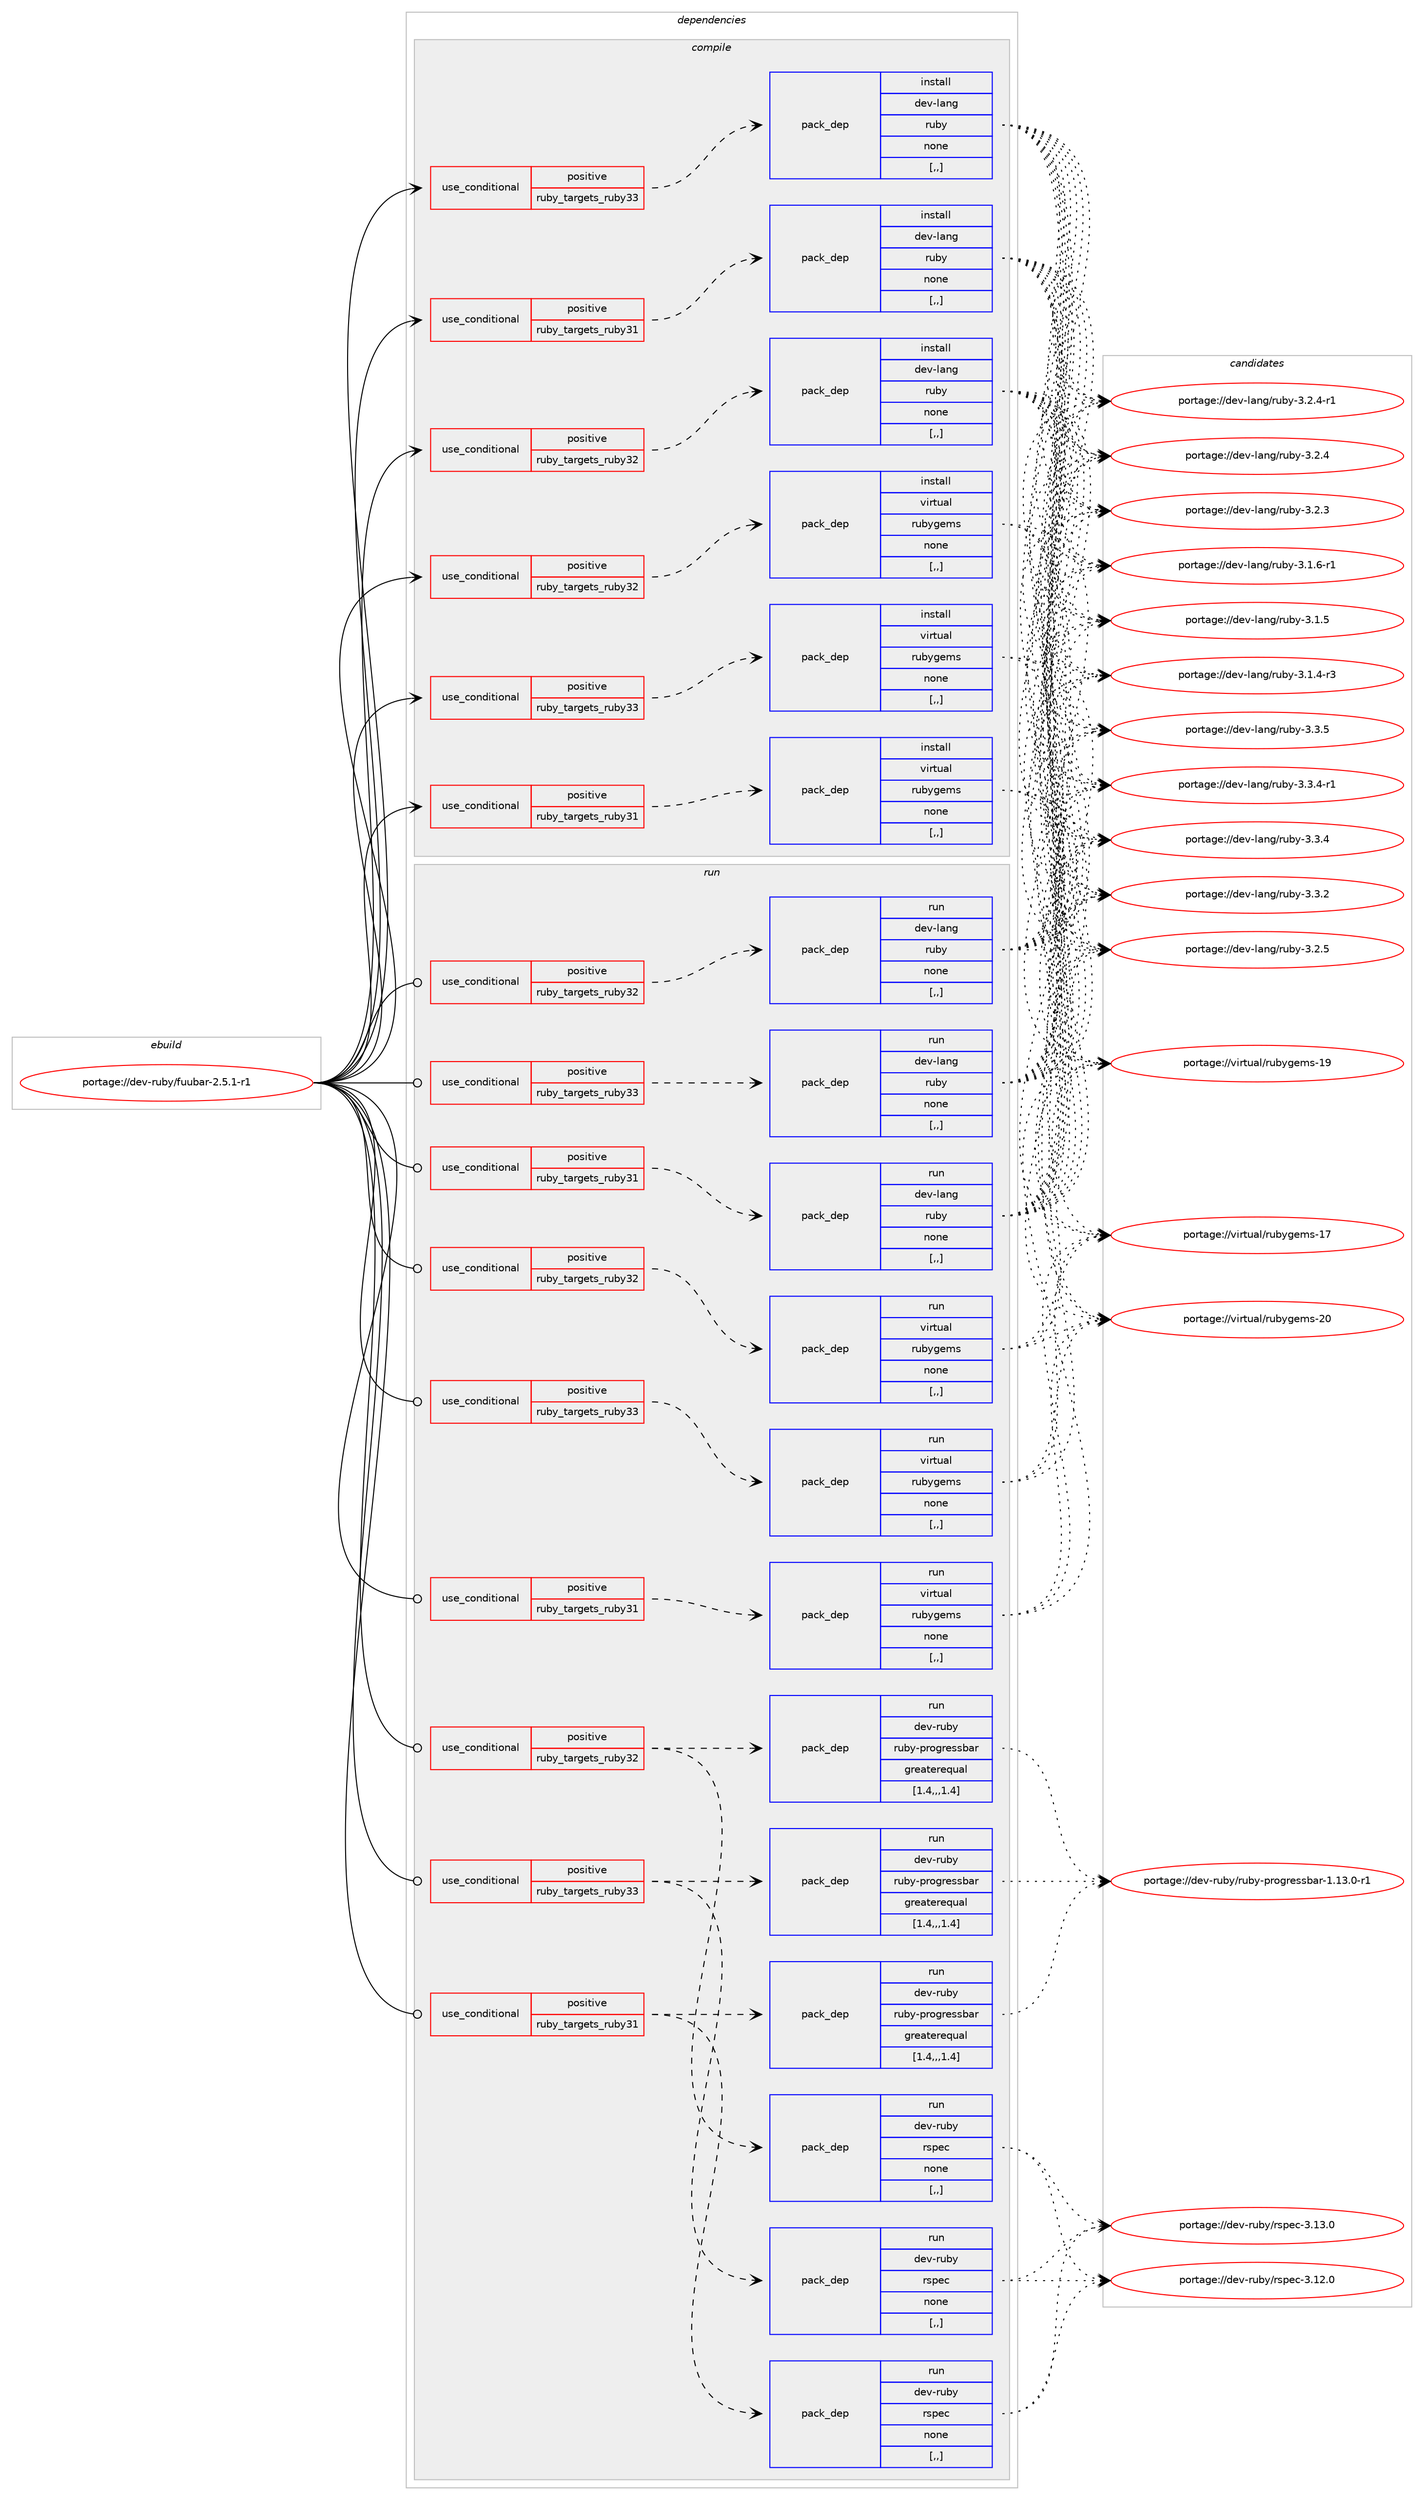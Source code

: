 digraph prolog {

# *************
# Graph options
# *************

newrank=true;
concentrate=true;
compound=true;
graph [rankdir=LR,fontname=Helvetica,fontsize=10,ranksep=1.5];#, ranksep=2.5, nodesep=0.2];
edge  [arrowhead=vee];
node  [fontname=Helvetica,fontsize=10];

# **********
# The ebuild
# **********

subgraph cluster_leftcol {
color=gray;
label=<<i>ebuild</i>>;
id [label="portage://dev-ruby/fuubar-2.5.1-r1", color=red, width=4, href="../dev-ruby/fuubar-2.5.1-r1.svg"];
}

# ****************
# The dependencies
# ****************

subgraph cluster_midcol {
color=gray;
label=<<i>dependencies</i>>;
subgraph cluster_compile {
fillcolor="#eeeeee";
style=filled;
label=<<i>compile</i>>;
subgraph cond179063 {
dependency680524 [label=<<TABLE BORDER="0" CELLBORDER="1" CELLSPACING="0" CELLPADDING="4"><TR><TD ROWSPAN="3" CELLPADDING="10">use_conditional</TD></TR><TR><TD>positive</TD></TR><TR><TD>ruby_targets_ruby31</TD></TR></TABLE>>, shape=none, color=red];
subgraph pack496538 {
dependency680525 [label=<<TABLE BORDER="0" CELLBORDER="1" CELLSPACING="0" CELLPADDING="4" WIDTH="220"><TR><TD ROWSPAN="6" CELLPADDING="30">pack_dep</TD></TR><TR><TD WIDTH="110">install</TD></TR><TR><TD>dev-lang</TD></TR><TR><TD>ruby</TD></TR><TR><TD>none</TD></TR><TR><TD>[,,]</TD></TR></TABLE>>, shape=none, color=blue];
}
dependency680524:e -> dependency680525:w [weight=20,style="dashed",arrowhead="vee"];
}
id:e -> dependency680524:w [weight=20,style="solid",arrowhead="vee"];
subgraph cond179064 {
dependency680526 [label=<<TABLE BORDER="0" CELLBORDER="1" CELLSPACING="0" CELLPADDING="4"><TR><TD ROWSPAN="3" CELLPADDING="10">use_conditional</TD></TR><TR><TD>positive</TD></TR><TR><TD>ruby_targets_ruby31</TD></TR></TABLE>>, shape=none, color=red];
subgraph pack496539 {
dependency680527 [label=<<TABLE BORDER="0" CELLBORDER="1" CELLSPACING="0" CELLPADDING="4" WIDTH="220"><TR><TD ROWSPAN="6" CELLPADDING="30">pack_dep</TD></TR><TR><TD WIDTH="110">install</TD></TR><TR><TD>virtual</TD></TR><TR><TD>rubygems</TD></TR><TR><TD>none</TD></TR><TR><TD>[,,]</TD></TR></TABLE>>, shape=none, color=blue];
}
dependency680526:e -> dependency680527:w [weight=20,style="dashed",arrowhead="vee"];
}
id:e -> dependency680526:w [weight=20,style="solid",arrowhead="vee"];
subgraph cond179065 {
dependency680528 [label=<<TABLE BORDER="0" CELLBORDER="1" CELLSPACING="0" CELLPADDING="4"><TR><TD ROWSPAN="3" CELLPADDING="10">use_conditional</TD></TR><TR><TD>positive</TD></TR><TR><TD>ruby_targets_ruby32</TD></TR></TABLE>>, shape=none, color=red];
subgraph pack496540 {
dependency680529 [label=<<TABLE BORDER="0" CELLBORDER="1" CELLSPACING="0" CELLPADDING="4" WIDTH="220"><TR><TD ROWSPAN="6" CELLPADDING="30">pack_dep</TD></TR><TR><TD WIDTH="110">install</TD></TR><TR><TD>dev-lang</TD></TR><TR><TD>ruby</TD></TR><TR><TD>none</TD></TR><TR><TD>[,,]</TD></TR></TABLE>>, shape=none, color=blue];
}
dependency680528:e -> dependency680529:w [weight=20,style="dashed",arrowhead="vee"];
}
id:e -> dependency680528:w [weight=20,style="solid",arrowhead="vee"];
subgraph cond179066 {
dependency680530 [label=<<TABLE BORDER="0" CELLBORDER="1" CELLSPACING="0" CELLPADDING="4"><TR><TD ROWSPAN="3" CELLPADDING="10">use_conditional</TD></TR><TR><TD>positive</TD></TR><TR><TD>ruby_targets_ruby32</TD></TR></TABLE>>, shape=none, color=red];
subgraph pack496541 {
dependency680531 [label=<<TABLE BORDER="0" CELLBORDER="1" CELLSPACING="0" CELLPADDING="4" WIDTH="220"><TR><TD ROWSPAN="6" CELLPADDING="30">pack_dep</TD></TR><TR><TD WIDTH="110">install</TD></TR><TR><TD>virtual</TD></TR><TR><TD>rubygems</TD></TR><TR><TD>none</TD></TR><TR><TD>[,,]</TD></TR></TABLE>>, shape=none, color=blue];
}
dependency680530:e -> dependency680531:w [weight=20,style="dashed",arrowhead="vee"];
}
id:e -> dependency680530:w [weight=20,style="solid",arrowhead="vee"];
subgraph cond179067 {
dependency680532 [label=<<TABLE BORDER="0" CELLBORDER="1" CELLSPACING="0" CELLPADDING="4"><TR><TD ROWSPAN="3" CELLPADDING="10">use_conditional</TD></TR><TR><TD>positive</TD></TR><TR><TD>ruby_targets_ruby33</TD></TR></TABLE>>, shape=none, color=red];
subgraph pack496542 {
dependency680533 [label=<<TABLE BORDER="0" CELLBORDER="1" CELLSPACING="0" CELLPADDING="4" WIDTH="220"><TR><TD ROWSPAN="6" CELLPADDING="30">pack_dep</TD></TR><TR><TD WIDTH="110">install</TD></TR><TR><TD>dev-lang</TD></TR><TR><TD>ruby</TD></TR><TR><TD>none</TD></TR><TR><TD>[,,]</TD></TR></TABLE>>, shape=none, color=blue];
}
dependency680532:e -> dependency680533:w [weight=20,style="dashed",arrowhead="vee"];
}
id:e -> dependency680532:w [weight=20,style="solid",arrowhead="vee"];
subgraph cond179068 {
dependency680534 [label=<<TABLE BORDER="0" CELLBORDER="1" CELLSPACING="0" CELLPADDING="4"><TR><TD ROWSPAN="3" CELLPADDING="10">use_conditional</TD></TR><TR><TD>positive</TD></TR><TR><TD>ruby_targets_ruby33</TD></TR></TABLE>>, shape=none, color=red];
subgraph pack496543 {
dependency680535 [label=<<TABLE BORDER="0" CELLBORDER="1" CELLSPACING="0" CELLPADDING="4" WIDTH="220"><TR><TD ROWSPAN="6" CELLPADDING="30">pack_dep</TD></TR><TR><TD WIDTH="110">install</TD></TR><TR><TD>virtual</TD></TR><TR><TD>rubygems</TD></TR><TR><TD>none</TD></TR><TR><TD>[,,]</TD></TR></TABLE>>, shape=none, color=blue];
}
dependency680534:e -> dependency680535:w [weight=20,style="dashed",arrowhead="vee"];
}
id:e -> dependency680534:w [weight=20,style="solid",arrowhead="vee"];
}
subgraph cluster_compileandrun {
fillcolor="#eeeeee";
style=filled;
label=<<i>compile and run</i>>;
}
subgraph cluster_run {
fillcolor="#eeeeee";
style=filled;
label=<<i>run</i>>;
subgraph cond179069 {
dependency680536 [label=<<TABLE BORDER="0" CELLBORDER="1" CELLSPACING="0" CELLPADDING="4"><TR><TD ROWSPAN="3" CELLPADDING="10">use_conditional</TD></TR><TR><TD>positive</TD></TR><TR><TD>ruby_targets_ruby31</TD></TR></TABLE>>, shape=none, color=red];
subgraph pack496544 {
dependency680537 [label=<<TABLE BORDER="0" CELLBORDER="1" CELLSPACING="0" CELLPADDING="4" WIDTH="220"><TR><TD ROWSPAN="6" CELLPADDING="30">pack_dep</TD></TR><TR><TD WIDTH="110">run</TD></TR><TR><TD>dev-lang</TD></TR><TR><TD>ruby</TD></TR><TR><TD>none</TD></TR><TR><TD>[,,]</TD></TR></TABLE>>, shape=none, color=blue];
}
dependency680536:e -> dependency680537:w [weight=20,style="dashed",arrowhead="vee"];
}
id:e -> dependency680536:w [weight=20,style="solid",arrowhead="odot"];
subgraph cond179070 {
dependency680538 [label=<<TABLE BORDER="0" CELLBORDER="1" CELLSPACING="0" CELLPADDING="4"><TR><TD ROWSPAN="3" CELLPADDING="10">use_conditional</TD></TR><TR><TD>positive</TD></TR><TR><TD>ruby_targets_ruby31</TD></TR></TABLE>>, shape=none, color=red];
subgraph pack496545 {
dependency680539 [label=<<TABLE BORDER="0" CELLBORDER="1" CELLSPACING="0" CELLPADDING="4" WIDTH="220"><TR><TD ROWSPAN="6" CELLPADDING="30">pack_dep</TD></TR><TR><TD WIDTH="110">run</TD></TR><TR><TD>dev-ruby</TD></TR><TR><TD>rspec</TD></TR><TR><TD>none</TD></TR><TR><TD>[,,]</TD></TR></TABLE>>, shape=none, color=blue];
}
dependency680538:e -> dependency680539:w [weight=20,style="dashed",arrowhead="vee"];
subgraph pack496546 {
dependency680540 [label=<<TABLE BORDER="0" CELLBORDER="1" CELLSPACING="0" CELLPADDING="4" WIDTH="220"><TR><TD ROWSPAN="6" CELLPADDING="30">pack_dep</TD></TR><TR><TD WIDTH="110">run</TD></TR><TR><TD>dev-ruby</TD></TR><TR><TD>ruby-progressbar</TD></TR><TR><TD>greaterequal</TD></TR><TR><TD>[1.4,,,1.4]</TD></TR></TABLE>>, shape=none, color=blue];
}
dependency680538:e -> dependency680540:w [weight=20,style="dashed",arrowhead="vee"];
}
id:e -> dependency680538:w [weight=20,style="solid",arrowhead="odot"];
subgraph cond179071 {
dependency680541 [label=<<TABLE BORDER="0" CELLBORDER="1" CELLSPACING="0" CELLPADDING="4"><TR><TD ROWSPAN="3" CELLPADDING="10">use_conditional</TD></TR><TR><TD>positive</TD></TR><TR><TD>ruby_targets_ruby31</TD></TR></TABLE>>, shape=none, color=red];
subgraph pack496547 {
dependency680542 [label=<<TABLE BORDER="0" CELLBORDER="1" CELLSPACING="0" CELLPADDING="4" WIDTH="220"><TR><TD ROWSPAN="6" CELLPADDING="30">pack_dep</TD></TR><TR><TD WIDTH="110">run</TD></TR><TR><TD>virtual</TD></TR><TR><TD>rubygems</TD></TR><TR><TD>none</TD></TR><TR><TD>[,,]</TD></TR></TABLE>>, shape=none, color=blue];
}
dependency680541:e -> dependency680542:w [weight=20,style="dashed",arrowhead="vee"];
}
id:e -> dependency680541:w [weight=20,style="solid",arrowhead="odot"];
subgraph cond179072 {
dependency680543 [label=<<TABLE BORDER="0" CELLBORDER="1" CELLSPACING="0" CELLPADDING="4"><TR><TD ROWSPAN="3" CELLPADDING="10">use_conditional</TD></TR><TR><TD>positive</TD></TR><TR><TD>ruby_targets_ruby32</TD></TR></TABLE>>, shape=none, color=red];
subgraph pack496548 {
dependency680544 [label=<<TABLE BORDER="0" CELLBORDER="1" CELLSPACING="0" CELLPADDING="4" WIDTH="220"><TR><TD ROWSPAN="6" CELLPADDING="30">pack_dep</TD></TR><TR><TD WIDTH="110">run</TD></TR><TR><TD>dev-lang</TD></TR><TR><TD>ruby</TD></TR><TR><TD>none</TD></TR><TR><TD>[,,]</TD></TR></TABLE>>, shape=none, color=blue];
}
dependency680543:e -> dependency680544:w [weight=20,style="dashed",arrowhead="vee"];
}
id:e -> dependency680543:w [weight=20,style="solid",arrowhead="odot"];
subgraph cond179073 {
dependency680545 [label=<<TABLE BORDER="0" CELLBORDER="1" CELLSPACING="0" CELLPADDING="4"><TR><TD ROWSPAN="3" CELLPADDING="10">use_conditional</TD></TR><TR><TD>positive</TD></TR><TR><TD>ruby_targets_ruby32</TD></TR></TABLE>>, shape=none, color=red];
subgraph pack496549 {
dependency680546 [label=<<TABLE BORDER="0" CELLBORDER="1" CELLSPACING="0" CELLPADDING="4" WIDTH="220"><TR><TD ROWSPAN="6" CELLPADDING="30">pack_dep</TD></TR><TR><TD WIDTH="110">run</TD></TR><TR><TD>dev-ruby</TD></TR><TR><TD>rspec</TD></TR><TR><TD>none</TD></TR><TR><TD>[,,]</TD></TR></TABLE>>, shape=none, color=blue];
}
dependency680545:e -> dependency680546:w [weight=20,style="dashed",arrowhead="vee"];
subgraph pack496550 {
dependency680547 [label=<<TABLE BORDER="0" CELLBORDER="1" CELLSPACING="0" CELLPADDING="4" WIDTH="220"><TR><TD ROWSPAN="6" CELLPADDING="30">pack_dep</TD></TR><TR><TD WIDTH="110">run</TD></TR><TR><TD>dev-ruby</TD></TR><TR><TD>ruby-progressbar</TD></TR><TR><TD>greaterequal</TD></TR><TR><TD>[1.4,,,1.4]</TD></TR></TABLE>>, shape=none, color=blue];
}
dependency680545:e -> dependency680547:w [weight=20,style="dashed",arrowhead="vee"];
}
id:e -> dependency680545:w [weight=20,style="solid",arrowhead="odot"];
subgraph cond179074 {
dependency680548 [label=<<TABLE BORDER="0" CELLBORDER="1" CELLSPACING="0" CELLPADDING="4"><TR><TD ROWSPAN="3" CELLPADDING="10">use_conditional</TD></TR><TR><TD>positive</TD></TR><TR><TD>ruby_targets_ruby32</TD></TR></TABLE>>, shape=none, color=red];
subgraph pack496551 {
dependency680549 [label=<<TABLE BORDER="0" CELLBORDER="1" CELLSPACING="0" CELLPADDING="4" WIDTH="220"><TR><TD ROWSPAN="6" CELLPADDING="30">pack_dep</TD></TR><TR><TD WIDTH="110">run</TD></TR><TR><TD>virtual</TD></TR><TR><TD>rubygems</TD></TR><TR><TD>none</TD></TR><TR><TD>[,,]</TD></TR></TABLE>>, shape=none, color=blue];
}
dependency680548:e -> dependency680549:w [weight=20,style="dashed",arrowhead="vee"];
}
id:e -> dependency680548:w [weight=20,style="solid",arrowhead="odot"];
subgraph cond179075 {
dependency680550 [label=<<TABLE BORDER="0" CELLBORDER="1" CELLSPACING="0" CELLPADDING="4"><TR><TD ROWSPAN="3" CELLPADDING="10">use_conditional</TD></TR><TR><TD>positive</TD></TR><TR><TD>ruby_targets_ruby33</TD></TR></TABLE>>, shape=none, color=red];
subgraph pack496552 {
dependency680551 [label=<<TABLE BORDER="0" CELLBORDER="1" CELLSPACING="0" CELLPADDING="4" WIDTH="220"><TR><TD ROWSPAN="6" CELLPADDING="30">pack_dep</TD></TR><TR><TD WIDTH="110">run</TD></TR><TR><TD>dev-lang</TD></TR><TR><TD>ruby</TD></TR><TR><TD>none</TD></TR><TR><TD>[,,]</TD></TR></TABLE>>, shape=none, color=blue];
}
dependency680550:e -> dependency680551:w [weight=20,style="dashed",arrowhead="vee"];
}
id:e -> dependency680550:w [weight=20,style="solid",arrowhead="odot"];
subgraph cond179076 {
dependency680552 [label=<<TABLE BORDER="0" CELLBORDER="1" CELLSPACING="0" CELLPADDING="4"><TR><TD ROWSPAN="3" CELLPADDING="10">use_conditional</TD></TR><TR><TD>positive</TD></TR><TR><TD>ruby_targets_ruby33</TD></TR></TABLE>>, shape=none, color=red];
subgraph pack496553 {
dependency680553 [label=<<TABLE BORDER="0" CELLBORDER="1" CELLSPACING="0" CELLPADDING="4" WIDTH="220"><TR><TD ROWSPAN="6" CELLPADDING="30">pack_dep</TD></TR><TR><TD WIDTH="110">run</TD></TR><TR><TD>dev-ruby</TD></TR><TR><TD>rspec</TD></TR><TR><TD>none</TD></TR><TR><TD>[,,]</TD></TR></TABLE>>, shape=none, color=blue];
}
dependency680552:e -> dependency680553:w [weight=20,style="dashed",arrowhead="vee"];
subgraph pack496554 {
dependency680554 [label=<<TABLE BORDER="0" CELLBORDER="1" CELLSPACING="0" CELLPADDING="4" WIDTH="220"><TR><TD ROWSPAN="6" CELLPADDING="30">pack_dep</TD></TR><TR><TD WIDTH="110">run</TD></TR><TR><TD>dev-ruby</TD></TR><TR><TD>ruby-progressbar</TD></TR><TR><TD>greaterequal</TD></TR><TR><TD>[1.4,,,1.4]</TD></TR></TABLE>>, shape=none, color=blue];
}
dependency680552:e -> dependency680554:w [weight=20,style="dashed",arrowhead="vee"];
}
id:e -> dependency680552:w [weight=20,style="solid",arrowhead="odot"];
subgraph cond179077 {
dependency680555 [label=<<TABLE BORDER="0" CELLBORDER="1" CELLSPACING="0" CELLPADDING="4"><TR><TD ROWSPAN="3" CELLPADDING="10">use_conditional</TD></TR><TR><TD>positive</TD></TR><TR><TD>ruby_targets_ruby33</TD></TR></TABLE>>, shape=none, color=red];
subgraph pack496555 {
dependency680556 [label=<<TABLE BORDER="0" CELLBORDER="1" CELLSPACING="0" CELLPADDING="4" WIDTH="220"><TR><TD ROWSPAN="6" CELLPADDING="30">pack_dep</TD></TR><TR><TD WIDTH="110">run</TD></TR><TR><TD>virtual</TD></TR><TR><TD>rubygems</TD></TR><TR><TD>none</TD></TR><TR><TD>[,,]</TD></TR></TABLE>>, shape=none, color=blue];
}
dependency680555:e -> dependency680556:w [weight=20,style="dashed",arrowhead="vee"];
}
id:e -> dependency680555:w [weight=20,style="solid",arrowhead="odot"];
}
}

# **************
# The candidates
# **************

subgraph cluster_choices {
rank=same;
color=gray;
label=<<i>candidates</i>>;

subgraph choice496538 {
color=black;
nodesep=1;
choice10010111845108971101034711411798121455146514653 [label="portage://dev-lang/ruby-3.3.5", color=red, width=4,href="../dev-lang/ruby-3.3.5.svg"];
choice100101118451089711010347114117981214551465146524511449 [label="portage://dev-lang/ruby-3.3.4-r1", color=red, width=4,href="../dev-lang/ruby-3.3.4-r1.svg"];
choice10010111845108971101034711411798121455146514652 [label="portage://dev-lang/ruby-3.3.4", color=red, width=4,href="../dev-lang/ruby-3.3.4.svg"];
choice10010111845108971101034711411798121455146514650 [label="portage://dev-lang/ruby-3.3.2", color=red, width=4,href="../dev-lang/ruby-3.3.2.svg"];
choice10010111845108971101034711411798121455146504653 [label="portage://dev-lang/ruby-3.2.5", color=red, width=4,href="../dev-lang/ruby-3.2.5.svg"];
choice100101118451089711010347114117981214551465046524511449 [label="portage://dev-lang/ruby-3.2.4-r1", color=red, width=4,href="../dev-lang/ruby-3.2.4-r1.svg"];
choice10010111845108971101034711411798121455146504652 [label="portage://dev-lang/ruby-3.2.4", color=red, width=4,href="../dev-lang/ruby-3.2.4.svg"];
choice10010111845108971101034711411798121455146504651 [label="portage://dev-lang/ruby-3.2.3", color=red, width=4,href="../dev-lang/ruby-3.2.3.svg"];
choice100101118451089711010347114117981214551464946544511449 [label="portage://dev-lang/ruby-3.1.6-r1", color=red, width=4,href="../dev-lang/ruby-3.1.6-r1.svg"];
choice10010111845108971101034711411798121455146494653 [label="portage://dev-lang/ruby-3.1.5", color=red, width=4,href="../dev-lang/ruby-3.1.5.svg"];
choice100101118451089711010347114117981214551464946524511451 [label="portage://dev-lang/ruby-3.1.4-r3", color=red, width=4,href="../dev-lang/ruby-3.1.4-r3.svg"];
dependency680525:e -> choice10010111845108971101034711411798121455146514653:w [style=dotted,weight="100"];
dependency680525:e -> choice100101118451089711010347114117981214551465146524511449:w [style=dotted,weight="100"];
dependency680525:e -> choice10010111845108971101034711411798121455146514652:w [style=dotted,weight="100"];
dependency680525:e -> choice10010111845108971101034711411798121455146514650:w [style=dotted,weight="100"];
dependency680525:e -> choice10010111845108971101034711411798121455146504653:w [style=dotted,weight="100"];
dependency680525:e -> choice100101118451089711010347114117981214551465046524511449:w [style=dotted,weight="100"];
dependency680525:e -> choice10010111845108971101034711411798121455146504652:w [style=dotted,weight="100"];
dependency680525:e -> choice10010111845108971101034711411798121455146504651:w [style=dotted,weight="100"];
dependency680525:e -> choice100101118451089711010347114117981214551464946544511449:w [style=dotted,weight="100"];
dependency680525:e -> choice10010111845108971101034711411798121455146494653:w [style=dotted,weight="100"];
dependency680525:e -> choice100101118451089711010347114117981214551464946524511451:w [style=dotted,weight="100"];
}
subgraph choice496539 {
color=black;
nodesep=1;
choice118105114116117971084711411798121103101109115455048 [label="portage://virtual/rubygems-20", color=red, width=4,href="../virtual/rubygems-20.svg"];
choice118105114116117971084711411798121103101109115454957 [label="portage://virtual/rubygems-19", color=red, width=4,href="../virtual/rubygems-19.svg"];
choice118105114116117971084711411798121103101109115454955 [label="portage://virtual/rubygems-17", color=red, width=4,href="../virtual/rubygems-17.svg"];
dependency680527:e -> choice118105114116117971084711411798121103101109115455048:w [style=dotted,weight="100"];
dependency680527:e -> choice118105114116117971084711411798121103101109115454957:w [style=dotted,weight="100"];
dependency680527:e -> choice118105114116117971084711411798121103101109115454955:w [style=dotted,weight="100"];
}
subgraph choice496540 {
color=black;
nodesep=1;
choice10010111845108971101034711411798121455146514653 [label="portage://dev-lang/ruby-3.3.5", color=red, width=4,href="../dev-lang/ruby-3.3.5.svg"];
choice100101118451089711010347114117981214551465146524511449 [label="portage://dev-lang/ruby-3.3.4-r1", color=red, width=4,href="../dev-lang/ruby-3.3.4-r1.svg"];
choice10010111845108971101034711411798121455146514652 [label="portage://dev-lang/ruby-3.3.4", color=red, width=4,href="../dev-lang/ruby-3.3.4.svg"];
choice10010111845108971101034711411798121455146514650 [label="portage://dev-lang/ruby-3.3.2", color=red, width=4,href="../dev-lang/ruby-3.3.2.svg"];
choice10010111845108971101034711411798121455146504653 [label="portage://dev-lang/ruby-3.2.5", color=red, width=4,href="../dev-lang/ruby-3.2.5.svg"];
choice100101118451089711010347114117981214551465046524511449 [label="portage://dev-lang/ruby-3.2.4-r1", color=red, width=4,href="../dev-lang/ruby-3.2.4-r1.svg"];
choice10010111845108971101034711411798121455146504652 [label="portage://dev-lang/ruby-3.2.4", color=red, width=4,href="../dev-lang/ruby-3.2.4.svg"];
choice10010111845108971101034711411798121455146504651 [label="portage://dev-lang/ruby-3.2.3", color=red, width=4,href="../dev-lang/ruby-3.2.3.svg"];
choice100101118451089711010347114117981214551464946544511449 [label="portage://dev-lang/ruby-3.1.6-r1", color=red, width=4,href="../dev-lang/ruby-3.1.6-r1.svg"];
choice10010111845108971101034711411798121455146494653 [label="portage://dev-lang/ruby-3.1.5", color=red, width=4,href="../dev-lang/ruby-3.1.5.svg"];
choice100101118451089711010347114117981214551464946524511451 [label="portage://dev-lang/ruby-3.1.4-r3", color=red, width=4,href="../dev-lang/ruby-3.1.4-r3.svg"];
dependency680529:e -> choice10010111845108971101034711411798121455146514653:w [style=dotted,weight="100"];
dependency680529:e -> choice100101118451089711010347114117981214551465146524511449:w [style=dotted,weight="100"];
dependency680529:e -> choice10010111845108971101034711411798121455146514652:w [style=dotted,weight="100"];
dependency680529:e -> choice10010111845108971101034711411798121455146514650:w [style=dotted,weight="100"];
dependency680529:e -> choice10010111845108971101034711411798121455146504653:w [style=dotted,weight="100"];
dependency680529:e -> choice100101118451089711010347114117981214551465046524511449:w [style=dotted,weight="100"];
dependency680529:e -> choice10010111845108971101034711411798121455146504652:w [style=dotted,weight="100"];
dependency680529:e -> choice10010111845108971101034711411798121455146504651:w [style=dotted,weight="100"];
dependency680529:e -> choice100101118451089711010347114117981214551464946544511449:w [style=dotted,weight="100"];
dependency680529:e -> choice10010111845108971101034711411798121455146494653:w [style=dotted,weight="100"];
dependency680529:e -> choice100101118451089711010347114117981214551464946524511451:w [style=dotted,weight="100"];
}
subgraph choice496541 {
color=black;
nodesep=1;
choice118105114116117971084711411798121103101109115455048 [label="portage://virtual/rubygems-20", color=red, width=4,href="../virtual/rubygems-20.svg"];
choice118105114116117971084711411798121103101109115454957 [label="portage://virtual/rubygems-19", color=red, width=4,href="../virtual/rubygems-19.svg"];
choice118105114116117971084711411798121103101109115454955 [label="portage://virtual/rubygems-17", color=red, width=4,href="../virtual/rubygems-17.svg"];
dependency680531:e -> choice118105114116117971084711411798121103101109115455048:w [style=dotted,weight="100"];
dependency680531:e -> choice118105114116117971084711411798121103101109115454957:w [style=dotted,weight="100"];
dependency680531:e -> choice118105114116117971084711411798121103101109115454955:w [style=dotted,weight="100"];
}
subgraph choice496542 {
color=black;
nodesep=1;
choice10010111845108971101034711411798121455146514653 [label="portage://dev-lang/ruby-3.3.5", color=red, width=4,href="../dev-lang/ruby-3.3.5.svg"];
choice100101118451089711010347114117981214551465146524511449 [label="portage://dev-lang/ruby-3.3.4-r1", color=red, width=4,href="../dev-lang/ruby-3.3.4-r1.svg"];
choice10010111845108971101034711411798121455146514652 [label="portage://dev-lang/ruby-3.3.4", color=red, width=4,href="../dev-lang/ruby-3.3.4.svg"];
choice10010111845108971101034711411798121455146514650 [label="portage://dev-lang/ruby-3.3.2", color=red, width=4,href="../dev-lang/ruby-3.3.2.svg"];
choice10010111845108971101034711411798121455146504653 [label="portage://dev-lang/ruby-3.2.5", color=red, width=4,href="../dev-lang/ruby-3.2.5.svg"];
choice100101118451089711010347114117981214551465046524511449 [label="portage://dev-lang/ruby-3.2.4-r1", color=red, width=4,href="../dev-lang/ruby-3.2.4-r1.svg"];
choice10010111845108971101034711411798121455146504652 [label="portage://dev-lang/ruby-3.2.4", color=red, width=4,href="../dev-lang/ruby-3.2.4.svg"];
choice10010111845108971101034711411798121455146504651 [label="portage://dev-lang/ruby-3.2.3", color=red, width=4,href="../dev-lang/ruby-3.2.3.svg"];
choice100101118451089711010347114117981214551464946544511449 [label="portage://dev-lang/ruby-3.1.6-r1", color=red, width=4,href="../dev-lang/ruby-3.1.6-r1.svg"];
choice10010111845108971101034711411798121455146494653 [label="portage://dev-lang/ruby-3.1.5", color=red, width=4,href="../dev-lang/ruby-3.1.5.svg"];
choice100101118451089711010347114117981214551464946524511451 [label="portage://dev-lang/ruby-3.1.4-r3", color=red, width=4,href="../dev-lang/ruby-3.1.4-r3.svg"];
dependency680533:e -> choice10010111845108971101034711411798121455146514653:w [style=dotted,weight="100"];
dependency680533:e -> choice100101118451089711010347114117981214551465146524511449:w [style=dotted,weight="100"];
dependency680533:e -> choice10010111845108971101034711411798121455146514652:w [style=dotted,weight="100"];
dependency680533:e -> choice10010111845108971101034711411798121455146514650:w [style=dotted,weight="100"];
dependency680533:e -> choice10010111845108971101034711411798121455146504653:w [style=dotted,weight="100"];
dependency680533:e -> choice100101118451089711010347114117981214551465046524511449:w [style=dotted,weight="100"];
dependency680533:e -> choice10010111845108971101034711411798121455146504652:w [style=dotted,weight="100"];
dependency680533:e -> choice10010111845108971101034711411798121455146504651:w [style=dotted,weight="100"];
dependency680533:e -> choice100101118451089711010347114117981214551464946544511449:w [style=dotted,weight="100"];
dependency680533:e -> choice10010111845108971101034711411798121455146494653:w [style=dotted,weight="100"];
dependency680533:e -> choice100101118451089711010347114117981214551464946524511451:w [style=dotted,weight="100"];
}
subgraph choice496543 {
color=black;
nodesep=1;
choice118105114116117971084711411798121103101109115455048 [label="portage://virtual/rubygems-20", color=red, width=4,href="../virtual/rubygems-20.svg"];
choice118105114116117971084711411798121103101109115454957 [label="portage://virtual/rubygems-19", color=red, width=4,href="../virtual/rubygems-19.svg"];
choice118105114116117971084711411798121103101109115454955 [label="portage://virtual/rubygems-17", color=red, width=4,href="../virtual/rubygems-17.svg"];
dependency680535:e -> choice118105114116117971084711411798121103101109115455048:w [style=dotted,weight="100"];
dependency680535:e -> choice118105114116117971084711411798121103101109115454957:w [style=dotted,weight="100"];
dependency680535:e -> choice118105114116117971084711411798121103101109115454955:w [style=dotted,weight="100"];
}
subgraph choice496544 {
color=black;
nodesep=1;
choice10010111845108971101034711411798121455146514653 [label="portage://dev-lang/ruby-3.3.5", color=red, width=4,href="../dev-lang/ruby-3.3.5.svg"];
choice100101118451089711010347114117981214551465146524511449 [label="portage://dev-lang/ruby-3.3.4-r1", color=red, width=4,href="../dev-lang/ruby-3.3.4-r1.svg"];
choice10010111845108971101034711411798121455146514652 [label="portage://dev-lang/ruby-3.3.4", color=red, width=4,href="../dev-lang/ruby-3.3.4.svg"];
choice10010111845108971101034711411798121455146514650 [label="portage://dev-lang/ruby-3.3.2", color=red, width=4,href="../dev-lang/ruby-3.3.2.svg"];
choice10010111845108971101034711411798121455146504653 [label="portage://dev-lang/ruby-3.2.5", color=red, width=4,href="../dev-lang/ruby-3.2.5.svg"];
choice100101118451089711010347114117981214551465046524511449 [label="portage://dev-lang/ruby-3.2.4-r1", color=red, width=4,href="../dev-lang/ruby-3.2.4-r1.svg"];
choice10010111845108971101034711411798121455146504652 [label="portage://dev-lang/ruby-3.2.4", color=red, width=4,href="../dev-lang/ruby-3.2.4.svg"];
choice10010111845108971101034711411798121455146504651 [label="portage://dev-lang/ruby-3.2.3", color=red, width=4,href="../dev-lang/ruby-3.2.3.svg"];
choice100101118451089711010347114117981214551464946544511449 [label="portage://dev-lang/ruby-3.1.6-r1", color=red, width=4,href="../dev-lang/ruby-3.1.6-r1.svg"];
choice10010111845108971101034711411798121455146494653 [label="portage://dev-lang/ruby-3.1.5", color=red, width=4,href="../dev-lang/ruby-3.1.5.svg"];
choice100101118451089711010347114117981214551464946524511451 [label="portage://dev-lang/ruby-3.1.4-r3", color=red, width=4,href="../dev-lang/ruby-3.1.4-r3.svg"];
dependency680537:e -> choice10010111845108971101034711411798121455146514653:w [style=dotted,weight="100"];
dependency680537:e -> choice100101118451089711010347114117981214551465146524511449:w [style=dotted,weight="100"];
dependency680537:e -> choice10010111845108971101034711411798121455146514652:w [style=dotted,weight="100"];
dependency680537:e -> choice10010111845108971101034711411798121455146514650:w [style=dotted,weight="100"];
dependency680537:e -> choice10010111845108971101034711411798121455146504653:w [style=dotted,weight="100"];
dependency680537:e -> choice100101118451089711010347114117981214551465046524511449:w [style=dotted,weight="100"];
dependency680537:e -> choice10010111845108971101034711411798121455146504652:w [style=dotted,weight="100"];
dependency680537:e -> choice10010111845108971101034711411798121455146504651:w [style=dotted,weight="100"];
dependency680537:e -> choice100101118451089711010347114117981214551464946544511449:w [style=dotted,weight="100"];
dependency680537:e -> choice10010111845108971101034711411798121455146494653:w [style=dotted,weight="100"];
dependency680537:e -> choice100101118451089711010347114117981214551464946524511451:w [style=dotted,weight="100"];
}
subgraph choice496545 {
color=black;
nodesep=1;
choice1001011184511411798121471141151121019945514649514648 [label="portage://dev-ruby/rspec-3.13.0", color=red, width=4,href="../dev-ruby/rspec-3.13.0.svg"];
choice1001011184511411798121471141151121019945514649504648 [label="portage://dev-ruby/rspec-3.12.0", color=red, width=4,href="../dev-ruby/rspec-3.12.0.svg"];
dependency680539:e -> choice1001011184511411798121471141151121019945514649514648:w [style=dotted,weight="100"];
dependency680539:e -> choice1001011184511411798121471141151121019945514649504648:w [style=dotted,weight="100"];
}
subgraph choice496546 {
color=black;
nodesep=1;
choice10010111845114117981214711411798121451121141111031141011151159897114454946495146484511449 [label="portage://dev-ruby/ruby-progressbar-1.13.0-r1", color=red, width=4,href="../dev-ruby/ruby-progressbar-1.13.0-r1.svg"];
dependency680540:e -> choice10010111845114117981214711411798121451121141111031141011151159897114454946495146484511449:w [style=dotted,weight="100"];
}
subgraph choice496547 {
color=black;
nodesep=1;
choice118105114116117971084711411798121103101109115455048 [label="portage://virtual/rubygems-20", color=red, width=4,href="../virtual/rubygems-20.svg"];
choice118105114116117971084711411798121103101109115454957 [label="portage://virtual/rubygems-19", color=red, width=4,href="../virtual/rubygems-19.svg"];
choice118105114116117971084711411798121103101109115454955 [label="portage://virtual/rubygems-17", color=red, width=4,href="../virtual/rubygems-17.svg"];
dependency680542:e -> choice118105114116117971084711411798121103101109115455048:w [style=dotted,weight="100"];
dependency680542:e -> choice118105114116117971084711411798121103101109115454957:w [style=dotted,weight="100"];
dependency680542:e -> choice118105114116117971084711411798121103101109115454955:w [style=dotted,weight="100"];
}
subgraph choice496548 {
color=black;
nodesep=1;
choice10010111845108971101034711411798121455146514653 [label="portage://dev-lang/ruby-3.3.5", color=red, width=4,href="../dev-lang/ruby-3.3.5.svg"];
choice100101118451089711010347114117981214551465146524511449 [label="portage://dev-lang/ruby-3.3.4-r1", color=red, width=4,href="../dev-lang/ruby-3.3.4-r1.svg"];
choice10010111845108971101034711411798121455146514652 [label="portage://dev-lang/ruby-3.3.4", color=red, width=4,href="../dev-lang/ruby-3.3.4.svg"];
choice10010111845108971101034711411798121455146514650 [label="portage://dev-lang/ruby-3.3.2", color=red, width=4,href="../dev-lang/ruby-3.3.2.svg"];
choice10010111845108971101034711411798121455146504653 [label="portage://dev-lang/ruby-3.2.5", color=red, width=4,href="../dev-lang/ruby-3.2.5.svg"];
choice100101118451089711010347114117981214551465046524511449 [label="portage://dev-lang/ruby-3.2.4-r1", color=red, width=4,href="../dev-lang/ruby-3.2.4-r1.svg"];
choice10010111845108971101034711411798121455146504652 [label="portage://dev-lang/ruby-3.2.4", color=red, width=4,href="../dev-lang/ruby-3.2.4.svg"];
choice10010111845108971101034711411798121455146504651 [label="portage://dev-lang/ruby-3.2.3", color=red, width=4,href="../dev-lang/ruby-3.2.3.svg"];
choice100101118451089711010347114117981214551464946544511449 [label="portage://dev-lang/ruby-3.1.6-r1", color=red, width=4,href="../dev-lang/ruby-3.1.6-r1.svg"];
choice10010111845108971101034711411798121455146494653 [label="portage://dev-lang/ruby-3.1.5", color=red, width=4,href="../dev-lang/ruby-3.1.5.svg"];
choice100101118451089711010347114117981214551464946524511451 [label="portage://dev-lang/ruby-3.1.4-r3", color=red, width=4,href="../dev-lang/ruby-3.1.4-r3.svg"];
dependency680544:e -> choice10010111845108971101034711411798121455146514653:w [style=dotted,weight="100"];
dependency680544:e -> choice100101118451089711010347114117981214551465146524511449:w [style=dotted,weight="100"];
dependency680544:e -> choice10010111845108971101034711411798121455146514652:w [style=dotted,weight="100"];
dependency680544:e -> choice10010111845108971101034711411798121455146514650:w [style=dotted,weight="100"];
dependency680544:e -> choice10010111845108971101034711411798121455146504653:w [style=dotted,weight="100"];
dependency680544:e -> choice100101118451089711010347114117981214551465046524511449:w [style=dotted,weight="100"];
dependency680544:e -> choice10010111845108971101034711411798121455146504652:w [style=dotted,weight="100"];
dependency680544:e -> choice10010111845108971101034711411798121455146504651:w [style=dotted,weight="100"];
dependency680544:e -> choice100101118451089711010347114117981214551464946544511449:w [style=dotted,weight="100"];
dependency680544:e -> choice10010111845108971101034711411798121455146494653:w [style=dotted,weight="100"];
dependency680544:e -> choice100101118451089711010347114117981214551464946524511451:w [style=dotted,weight="100"];
}
subgraph choice496549 {
color=black;
nodesep=1;
choice1001011184511411798121471141151121019945514649514648 [label="portage://dev-ruby/rspec-3.13.0", color=red, width=4,href="../dev-ruby/rspec-3.13.0.svg"];
choice1001011184511411798121471141151121019945514649504648 [label="portage://dev-ruby/rspec-3.12.0", color=red, width=4,href="../dev-ruby/rspec-3.12.0.svg"];
dependency680546:e -> choice1001011184511411798121471141151121019945514649514648:w [style=dotted,weight="100"];
dependency680546:e -> choice1001011184511411798121471141151121019945514649504648:w [style=dotted,weight="100"];
}
subgraph choice496550 {
color=black;
nodesep=1;
choice10010111845114117981214711411798121451121141111031141011151159897114454946495146484511449 [label="portage://dev-ruby/ruby-progressbar-1.13.0-r1", color=red, width=4,href="../dev-ruby/ruby-progressbar-1.13.0-r1.svg"];
dependency680547:e -> choice10010111845114117981214711411798121451121141111031141011151159897114454946495146484511449:w [style=dotted,weight="100"];
}
subgraph choice496551 {
color=black;
nodesep=1;
choice118105114116117971084711411798121103101109115455048 [label="portage://virtual/rubygems-20", color=red, width=4,href="../virtual/rubygems-20.svg"];
choice118105114116117971084711411798121103101109115454957 [label="portage://virtual/rubygems-19", color=red, width=4,href="../virtual/rubygems-19.svg"];
choice118105114116117971084711411798121103101109115454955 [label="portage://virtual/rubygems-17", color=red, width=4,href="../virtual/rubygems-17.svg"];
dependency680549:e -> choice118105114116117971084711411798121103101109115455048:w [style=dotted,weight="100"];
dependency680549:e -> choice118105114116117971084711411798121103101109115454957:w [style=dotted,weight="100"];
dependency680549:e -> choice118105114116117971084711411798121103101109115454955:w [style=dotted,weight="100"];
}
subgraph choice496552 {
color=black;
nodesep=1;
choice10010111845108971101034711411798121455146514653 [label="portage://dev-lang/ruby-3.3.5", color=red, width=4,href="../dev-lang/ruby-3.3.5.svg"];
choice100101118451089711010347114117981214551465146524511449 [label="portage://dev-lang/ruby-3.3.4-r1", color=red, width=4,href="../dev-lang/ruby-3.3.4-r1.svg"];
choice10010111845108971101034711411798121455146514652 [label="portage://dev-lang/ruby-3.3.4", color=red, width=4,href="../dev-lang/ruby-3.3.4.svg"];
choice10010111845108971101034711411798121455146514650 [label="portage://dev-lang/ruby-3.3.2", color=red, width=4,href="../dev-lang/ruby-3.3.2.svg"];
choice10010111845108971101034711411798121455146504653 [label="portage://dev-lang/ruby-3.2.5", color=red, width=4,href="../dev-lang/ruby-3.2.5.svg"];
choice100101118451089711010347114117981214551465046524511449 [label="portage://dev-lang/ruby-3.2.4-r1", color=red, width=4,href="../dev-lang/ruby-3.2.4-r1.svg"];
choice10010111845108971101034711411798121455146504652 [label="portage://dev-lang/ruby-3.2.4", color=red, width=4,href="../dev-lang/ruby-3.2.4.svg"];
choice10010111845108971101034711411798121455146504651 [label="portage://dev-lang/ruby-3.2.3", color=red, width=4,href="../dev-lang/ruby-3.2.3.svg"];
choice100101118451089711010347114117981214551464946544511449 [label="portage://dev-lang/ruby-3.1.6-r1", color=red, width=4,href="../dev-lang/ruby-3.1.6-r1.svg"];
choice10010111845108971101034711411798121455146494653 [label="portage://dev-lang/ruby-3.1.5", color=red, width=4,href="../dev-lang/ruby-3.1.5.svg"];
choice100101118451089711010347114117981214551464946524511451 [label="portage://dev-lang/ruby-3.1.4-r3", color=red, width=4,href="../dev-lang/ruby-3.1.4-r3.svg"];
dependency680551:e -> choice10010111845108971101034711411798121455146514653:w [style=dotted,weight="100"];
dependency680551:e -> choice100101118451089711010347114117981214551465146524511449:w [style=dotted,weight="100"];
dependency680551:e -> choice10010111845108971101034711411798121455146514652:w [style=dotted,weight="100"];
dependency680551:e -> choice10010111845108971101034711411798121455146514650:w [style=dotted,weight="100"];
dependency680551:e -> choice10010111845108971101034711411798121455146504653:w [style=dotted,weight="100"];
dependency680551:e -> choice100101118451089711010347114117981214551465046524511449:w [style=dotted,weight="100"];
dependency680551:e -> choice10010111845108971101034711411798121455146504652:w [style=dotted,weight="100"];
dependency680551:e -> choice10010111845108971101034711411798121455146504651:w [style=dotted,weight="100"];
dependency680551:e -> choice100101118451089711010347114117981214551464946544511449:w [style=dotted,weight="100"];
dependency680551:e -> choice10010111845108971101034711411798121455146494653:w [style=dotted,weight="100"];
dependency680551:e -> choice100101118451089711010347114117981214551464946524511451:w [style=dotted,weight="100"];
}
subgraph choice496553 {
color=black;
nodesep=1;
choice1001011184511411798121471141151121019945514649514648 [label="portage://dev-ruby/rspec-3.13.0", color=red, width=4,href="../dev-ruby/rspec-3.13.0.svg"];
choice1001011184511411798121471141151121019945514649504648 [label="portage://dev-ruby/rspec-3.12.0", color=red, width=4,href="../dev-ruby/rspec-3.12.0.svg"];
dependency680553:e -> choice1001011184511411798121471141151121019945514649514648:w [style=dotted,weight="100"];
dependency680553:e -> choice1001011184511411798121471141151121019945514649504648:w [style=dotted,weight="100"];
}
subgraph choice496554 {
color=black;
nodesep=1;
choice10010111845114117981214711411798121451121141111031141011151159897114454946495146484511449 [label="portage://dev-ruby/ruby-progressbar-1.13.0-r1", color=red, width=4,href="../dev-ruby/ruby-progressbar-1.13.0-r1.svg"];
dependency680554:e -> choice10010111845114117981214711411798121451121141111031141011151159897114454946495146484511449:w [style=dotted,weight="100"];
}
subgraph choice496555 {
color=black;
nodesep=1;
choice118105114116117971084711411798121103101109115455048 [label="portage://virtual/rubygems-20", color=red, width=4,href="../virtual/rubygems-20.svg"];
choice118105114116117971084711411798121103101109115454957 [label="portage://virtual/rubygems-19", color=red, width=4,href="../virtual/rubygems-19.svg"];
choice118105114116117971084711411798121103101109115454955 [label="portage://virtual/rubygems-17", color=red, width=4,href="../virtual/rubygems-17.svg"];
dependency680556:e -> choice118105114116117971084711411798121103101109115455048:w [style=dotted,weight="100"];
dependency680556:e -> choice118105114116117971084711411798121103101109115454957:w [style=dotted,weight="100"];
dependency680556:e -> choice118105114116117971084711411798121103101109115454955:w [style=dotted,weight="100"];
}
}

}
